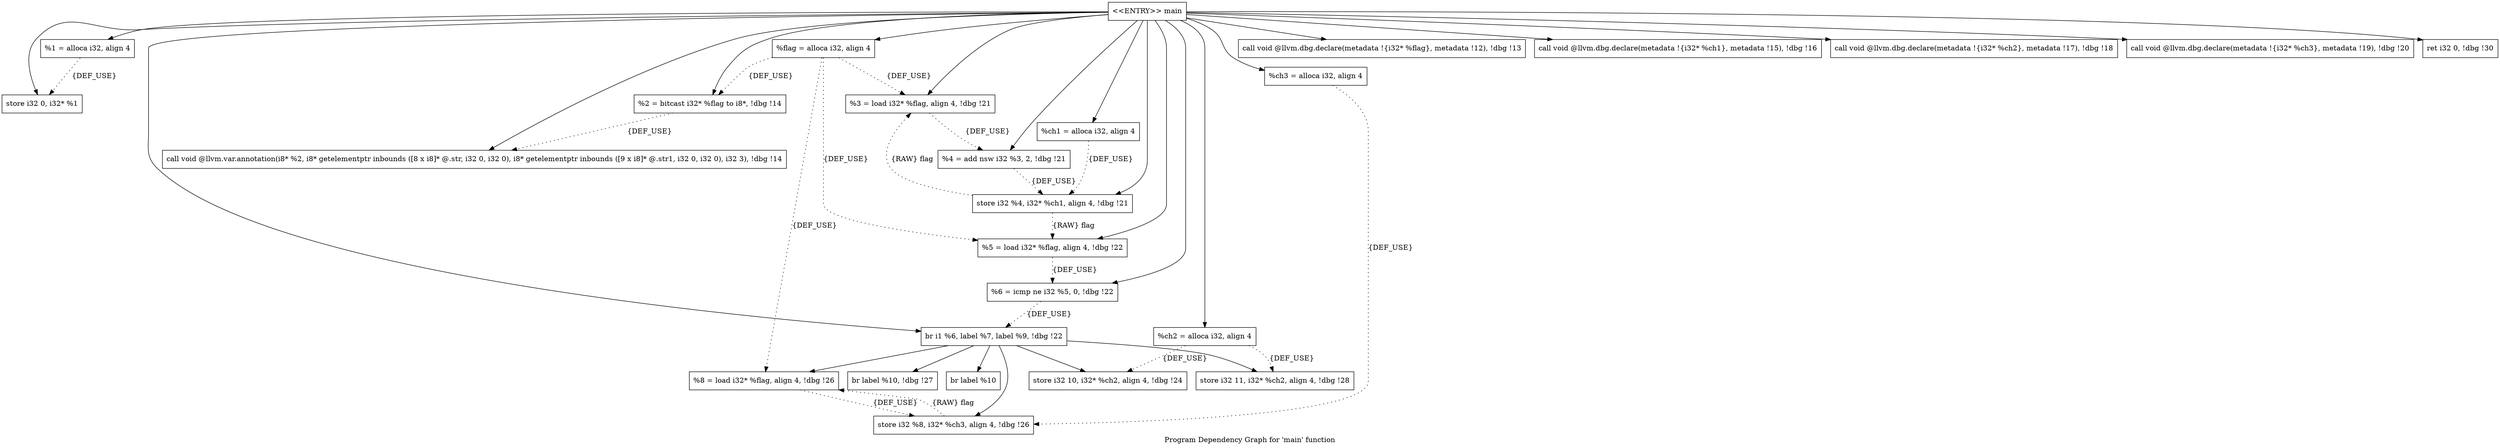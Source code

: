 digraph "Program Dependency Graph for 'main' function" {
	label="Program Dependency Graph for 'main' function";

	Node0x26e5470 [shape=record,label="{  %1 = alloca i32, align 4}"];
	Node0x26e5470 -> Node0x26e5dd0[style=dotted,label = "{DEF_USE}" ];
	Node0x26e5dd0 [shape=record,label="{  store i32 0, i32* %1}"];
	Node0x26e5e40 [shape=record,label="{  %flag = alloca i32, align 4}"];
	Node0x26e5e40 -> Node0x26e5ee0[style=dotted,label = "{DEF_USE}" ];
	Node0x26e5e40 -> Node0x26e5f50[style=dotted,label = "{DEF_USE}" ];
	Node0x26e5e40 -> Node0x26e5fc0[style=dotted,label = "{DEF_USE}" ];
	Node0x26e5e40 -> Node0x26e5eb0[style=dotted,label = "{DEF_USE}" ];
	Node0x26e5ee0 [shape=record,label="{  %2 = bitcast i32* %flag to i8*, !dbg !14}"];
	Node0x26e5ee0 -> Node0x26e6440[style=dotted,label = "{DEF_USE}" ];
	Node0x26e5f50 [shape=record,label="{  %3 = load i32* %flag, align 4, !dbg !21}"];
	Node0x26e5f50 -> Node0x26e4570[style=dotted,label = "{DEF_USE}" ];
	Node0x26e5fc0 [shape=record,label="{  %5 = load i32* %flag, align 4, !dbg !22}"];
	Node0x26e5fc0 -> Node0x26e6580[style=dotted,label = "{DEF_USE}" ];
	Node0x26e5eb0 [shape=record,label="{  %8 = load i32* %flag, align 4, !dbg !26}"];
	Node0x26e5eb0 -> Node0x26e63d0[style=dotted,label = "{DEF_USE}" ];
	Node0x26e6070 [shape=record,label="{  %ch1 = alloca i32, align 4}"];
	Node0x26e6070 -> Node0x26e60e0[style=dotted,label = "{DEF_USE}" ];
	Node0x26e60e0 [shape=record,label="{  store i32 %4, i32* %ch1, align 4, !dbg !21}"];
	Node0x26e60e0 -> Node0x26e5f50[style=dotted,label = "{RAW} flag"];
	Node0x26e60e0 -> Node0x26e5fc0[style=dotted,label = "{RAW} flag"];
	Node0x26e61e0 [shape=record,label="{  %ch2 = alloca i32, align 4}"];
	Node0x26e61e0 -> Node0x26e6250[style=dotted,label = "{DEF_USE}" ];
	Node0x26e61e0 -> Node0x26e62c0[style=dotted,label = "{DEF_USE}" ];
	Node0x26e6250 [shape=record,label="{  store i32 10, i32* %ch2, align 4, !dbg !24}"];
	Node0x26e62c0 [shape=record,label="{  store i32 11, i32* %ch2, align 4, !dbg !28}"];
	Node0x26e6360 [shape=record,label="{  %ch3 = alloca i32, align 4}"];
	Node0x26e6360 -> Node0x26e63d0[style=dotted,label = "{DEF_USE}" ];
	Node0x26e63d0 [shape=record,label="{  store i32 %8, i32* %ch3, align 4, !dbg !26}"];
	Node0x26e63d0 -> Node0x26e5eb0[style=dotted,label = "{RAW} flag"];
	Node0x26e6440 [shape=record,label="{  call void @llvm.var.annotation(i8* %2, i8* getelementptr inbounds ([8 x i8]* @.str, i32 0, i32 0), i8* getelementptr inbounds ([9 x i8]* @.str1, i32 0, i32 0), i32 3), !dbg !14}"];
	Node0x26e4570 [shape=record,label="{  %4 = add nsw i32 %3, 2, !dbg !21}"];
	Node0x26e4570 -> Node0x26e60e0[style=dotted,label = "{DEF_USE}" ];
	Node0x26e6580 [shape=record,label="{  %6 = icmp ne i32 %5, 0, !dbg !22}"];
	Node0x26e6580 -> Node0x26e6150[style=dotted,label = "{DEF_USE}" ];
	Node0x26e6150 [shape=record,label="{  br i1 %6, label %7, label %9, !dbg !22}"];
	Node0x26e6150 -> Node0x26e6250;
	Node0x26e6150 -> Node0x26e5eb0;
	Node0x26e6150 -> Node0x26e63d0;
	Node0x26e6150 -> Node0x26e6720;
	Node0x26e6150 -> Node0x26e62c0;
	Node0x26e6150 -> Node0x26e6870;
	Node0x26e6720 [shape=record,label="{  br label %10, !dbg !27}"];
	Node0x26e6870 [shape=record,label="{  br label %10}"];
	Node0x26e6900 [shape=record,label="{\<\<ENTRY\>\> main}"];
	Node0x26e6900 -> Node0x26e5470;
	Node0x26e6900 -> Node0x26e5e40;
	Node0x26e6900 -> Node0x26e6070;
	Node0x26e6900 -> Node0x26e61e0;
	Node0x26e6900 -> Node0x26e6360;
	Node0x26e6900 -> Node0x26e5dd0;
	Node0x26e6900 -> Node0x26e6990;
	Node0x26e6900 -> Node0x26e5ee0;
	Node0x26e6900 -> Node0x26e6440;
	Node0x26e6900 -> Node0x26e69c0;
	Node0x26e6900 -> Node0x26e6ba0;
	Node0x26e6900 -> Node0x26e6c10;
	Node0x26e6900 -> Node0x26e5f50;
	Node0x26e6900 -> Node0x26e4570;
	Node0x26e6900 -> Node0x26e60e0;
	Node0x26e6900 -> Node0x26e5fc0;
	Node0x26e6900 -> Node0x26e6580;
	Node0x26e6900 -> Node0x26e6150;
	Node0x26e6900 -> Node0x26e6a90;
	Node0x26e6990 [shape=record,label="{  call void @llvm.dbg.declare(metadata !\{i32* %flag\}, metadata !12), !dbg !13}"];
	Node0x26e69c0 [shape=record,label="{  call void @llvm.dbg.declare(metadata !\{i32* %ch1\}, metadata !15), !dbg !16}"];
	Node0x26e6ba0 [shape=record,label="{  call void @llvm.dbg.declare(metadata !\{i32* %ch2\}, metadata !17), !dbg !18}"];
	Node0x26e6c10 [shape=record,label="{  call void @llvm.dbg.declare(metadata !\{i32* %ch3\}, metadata !19), !dbg !20}"];
	Node0x26e6a90 [shape=record,label="{  ret i32 0, !dbg !30}"];
}
